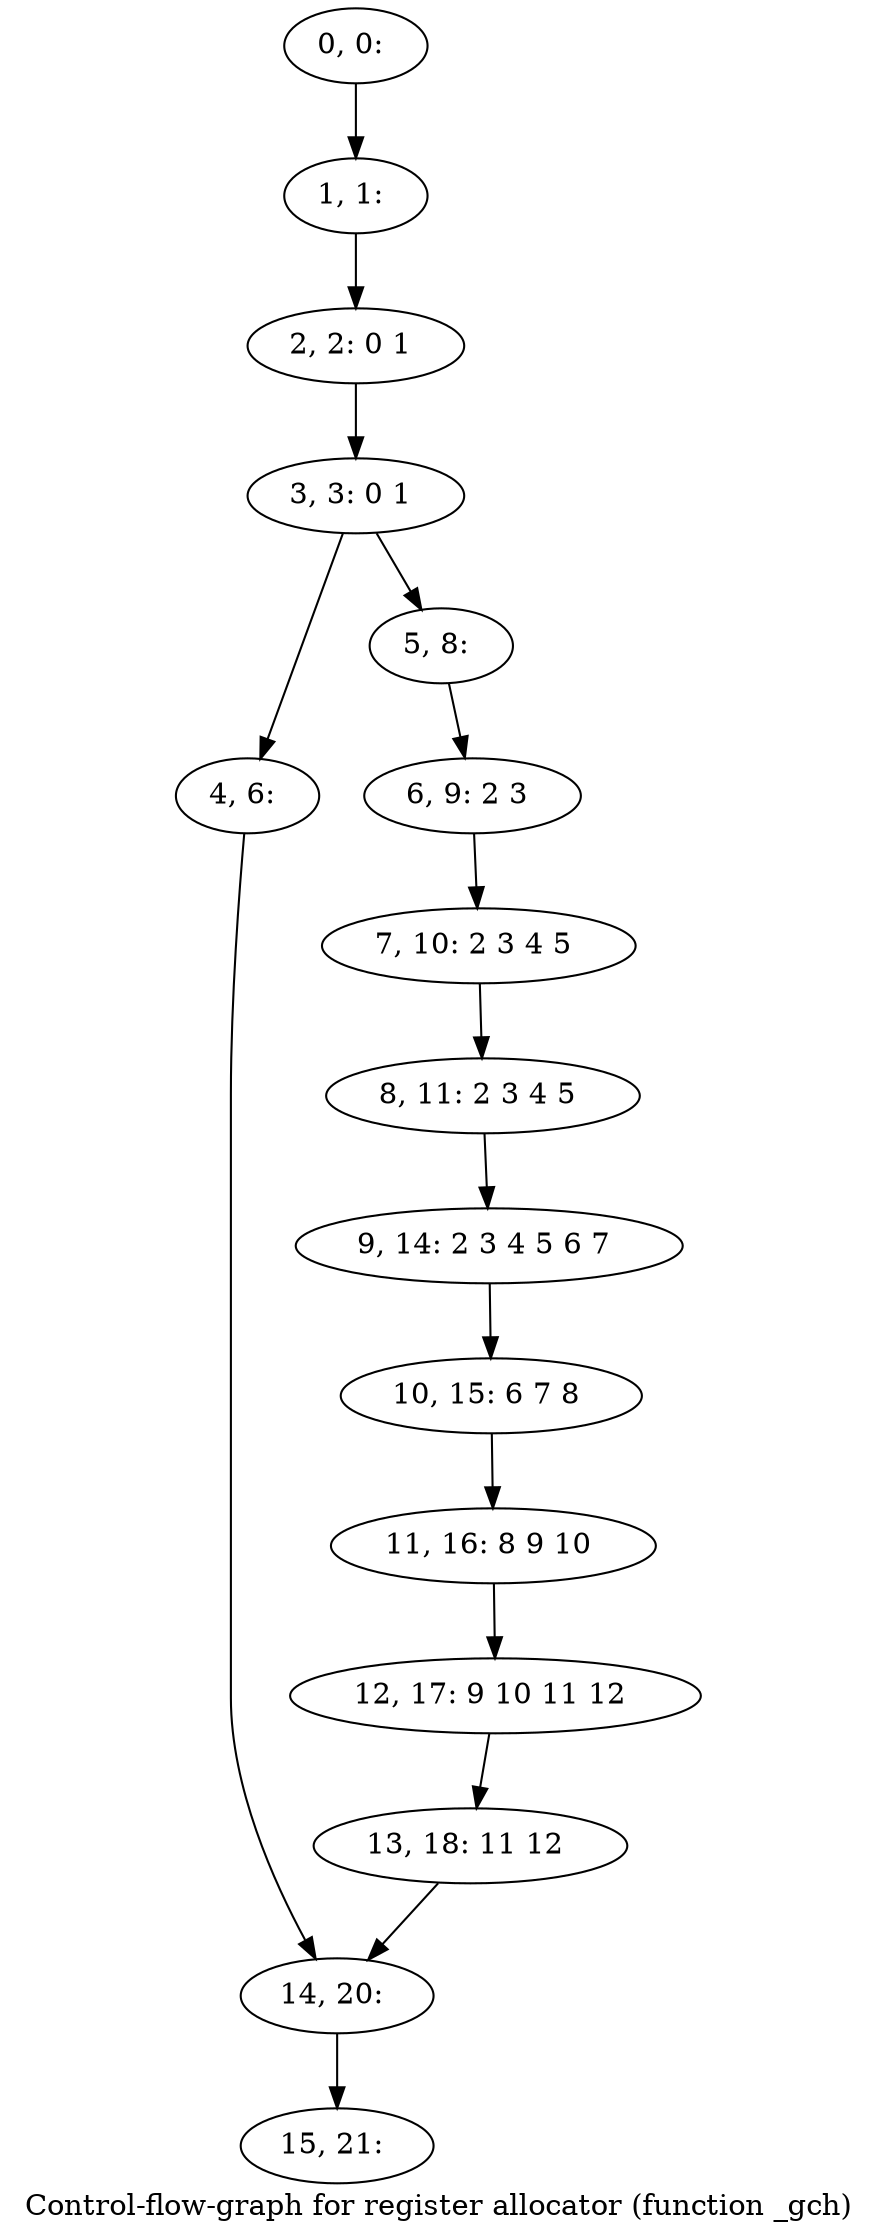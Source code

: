 digraph G {
graph [label="Control-flow-graph for register allocator (function _gch)"]
0[label="0, 0: "];
1[label="1, 1: "];
2[label="2, 2: 0 1 "];
3[label="3, 3: 0 1 "];
4[label="4, 6: "];
5[label="5, 8: "];
6[label="6, 9: 2 3 "];
7[label="7, 10: 2 3 4 5 "];
8[label="8, 11: 2 3 4 5 "];
9[label="9, 14: 2 3 4 5 6 7 "];
10[label="10, 15: 6 7 8 "];
11[label="11, 16: 8 9 10 "];
12[label="12, 17: 9 10 11 12 "];
13[label="13, 18: 11 12 "];
14[label="14, 20: "];
15[label="15, 21: "];
0->1 ;
1->2 ;
2->3 ;
3->4 ;
3->5 ;
4->14 ;
5->6 ;
6->7 ;
7->8 ;
8->9 ;
9->10 ;
10->11 ;
11->12 ;
12->13 ;
13->14 ;
14->15 ;
}
